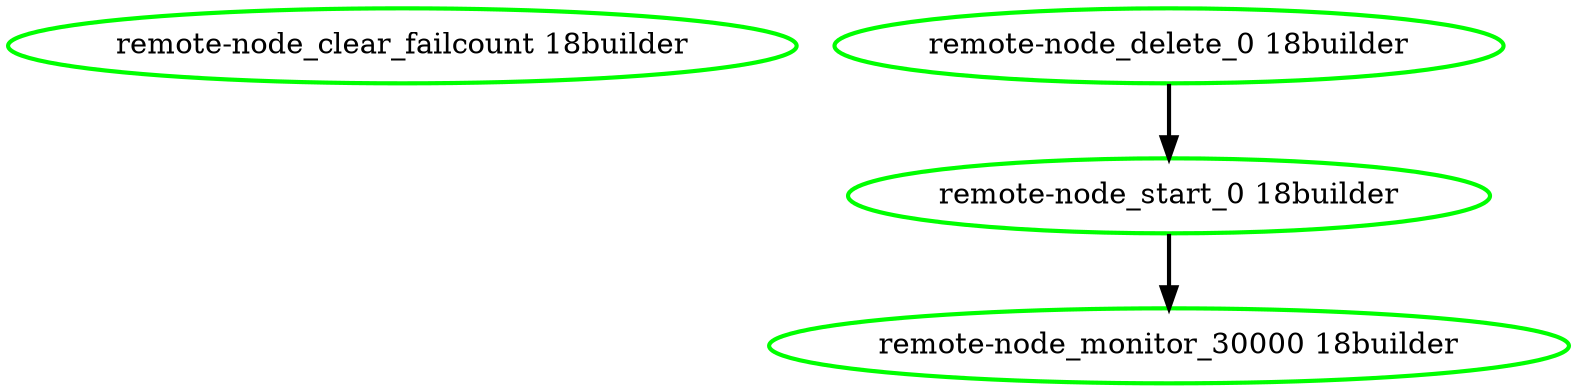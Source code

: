  digraph "g" {
"remote-node_clear_failcount 18builder" [ style=bold color="green" fontcolor="black"]
"remote-node_delete_0 18builder" -> "remote-node_start_0 18builder" [ style = bold]
"remote-node_delete_0 18builder" [ style=bold color="green" fontcolor="black"]
"remote-node_monitor_30000 18builder" [ style=bold color="green" fontcolor="black"]
"remote-node_start_0 18builder" -> "remote-node_monitor_30000 18builder" [ style = bold]
"remote-node_start_0 18builder" [ style=bold color="green" fontcolor="black"]
}
